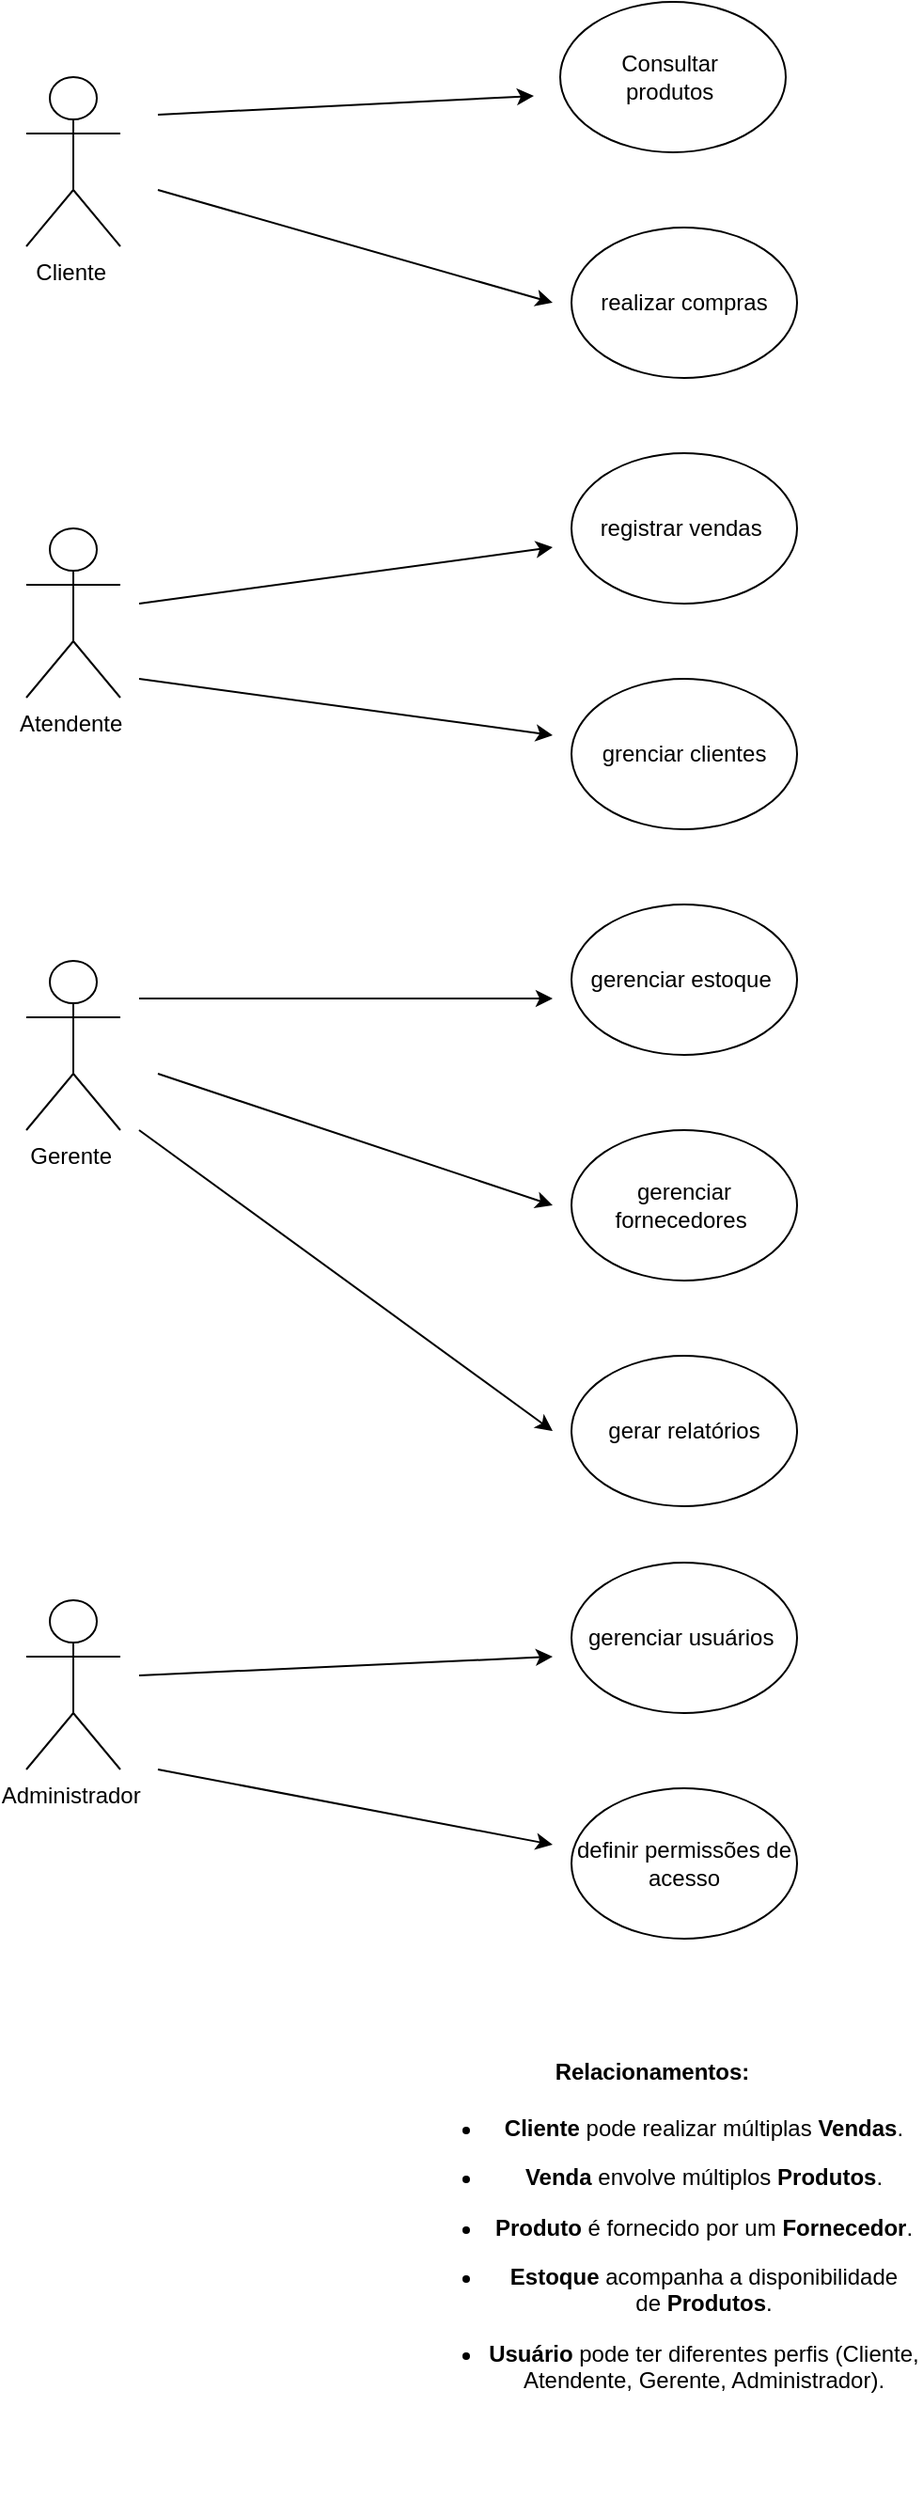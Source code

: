 <mxfile version="26.1.3" pages="2">
  <diagram name="Página-1" id="sWfgixjWHeO8c0Mxbd4D">
    <mxGraphModel dx="1674" dy="772" grid="1" gridSize="10" guides="1" tooltips="1" connect="1" arrows="1" fold="1" page="1" pageScale="1" pageWidth="827" pageHeight="1169" math="0" shadow="0">
      <root>
        <mxCell id="0" />
        <mxCell id="1" parent="0" />
        <mxCell id="v0tHmXXchPKx3lBYuXAE-4" value="&lt;font style=&quot;vertical-align: inherit;&quot;&gt;&lt;font style=&quot;vertical-align: inherit;&quot;&gt;Cliente&amp;nbsp;&lt;/font&gt;&lt;/font&gt;" style="shape=umlActor;verticalLabelPosition=bottom;verticalAlign=top;html=1;outlineConnect=0;" vertex="1" parent="1">
          <mxGeometry x="70" y="40" width="50" height="90" as="geometry" />
        </mxCell>
        <mxCell id="v0tHmXXchPKx3lBYuXAE-5" value="&lt;font style=&quot;vertical-align: inherit;&quot;&gt;&lt;font style=&quot;vertical-align: inherit;&quot;&gt;Consultar&amp;nbsp;&lt;/font&gt;&lt;/font&gt;&lt;div&gt;&lt;font style=&quot;vertical-align: inherit;&quot;&gt;&lt;font style=&quot;vertical-align: inherit;&quot;&gt;produtos&amp;nbsp;&lt;/font&gt;&lt;/font&gt;&lt;/div&gt;" style="ellipse;whiteSpace=wrap;html=1;" vertex="1" parent="1">
          <mxGeometry x="354" width="120" height="80" as="geometry" />
        </mxCell>
        <mxCell id="v0tHmXXchPKx3lBYuXAE-6" value="&lt;font style=&quot;vertical-align: inherit;&quot;&gt;&lt;font style=&quot;vertical-align: inherit;&quot;&gt;realizar compras&lt;/font&gt;&lt;/font&gt;" style="ellipse;whiteSpace=wrap;html=1;" vertex="1" parent="1">
          <mxGeometry x="360" y="120" width="120" height="80" as="geometry" />
        </mxCell>
        <mxCell id="v0tHmXXchPKx3lBYuXAE-7" value="&lt;font style=&quot;vertical-align: inherit;&quot;&gt;&lt;font style=&quot;vertical-align: inherit;&quot;&gt;registrar vendas&amp;nbsp;&lt;/font&gt;&lt;/font&gt;" style="ellipse;whiteSpace=wrap;html=1;" vertex="1" parent="1">
          <mxGeometry x="360" y="240" width="120" height="80" as="geometry" />
        </mxCell>
        <mxCell id="v0tHmXXchPKx3lBYuXAE-8" value="&lt;font style=&quot;vertical-align: inherit;&quot;&gt;&lt;font style=&quot;vertical-align: inherit;&quot;&gt;grenciar clientes&lt;/font&gt;&lt;/font&gt;" style="ellipse;whiteSpace=wrap;html=1;" vertex="1" parent="1">
          <mxGeometry x="360" y="360" width="120" height="80" as="geometry" />
        </mxCell>
        <mxCell id="v0tHmXXchPKx3lBYuXAE-9" value="&lt;font style=&quot;vertical-align: inherit;&quot;&gt;&lt;font style=&quot;vertical-align: inherit;&quot;&gt;gerenciar estoque&amp;nbsp;&lt;/font&gt;&lt;/font&gt;" style="ellipse;whiteSpace=wrap;html=1;" vertex="1" parent="1">
          <mxGeometry x="360" y="480" width="120" height="80" as="geometry" />
        </mxCell>
        <mxCell id="v0tHmXXchPKx3lBYuXAE-11" value="&lt;font style=&quot;vertical-align: inherit;&quot;&gt;&lt;font style=&quot;vertical-align: inherit;&quot;&gt;gerenciar fornecedores&amp;nbsp;&lt;/font&gt;&lt;/font&gt;" style="ellipse;whiteSpace=wrap;html=1;" vertex="1" parent="1">
          <mxGeometry x="360" y="600" width="120" height="80" as="geometry" />
        </mxCell>
        <mxCell id="v0tHmXXchPKx3lBYuXAE-12" value="&lt;font style=&quot;vertical-align: inherit;&quot;&gt;&lt;font style=&quot;vertical-align: inherit;&quot;&gt;gerar relatórios&lt;/font&gt;&lt;/font&gt;" style="ellipse;whiteSpace=wrap;html=1;" vertex="1" parent="1">
          <mxGeometry x="360" y="720" width="120" height="80" as="geometry" />
        </mxCell>
        <mxCell id="v0tHmXXchPKx3lBYuXAE-13" value="&lt;font style=&quot;vertical-align: inherit;&quot;&gt;&lt;font style=&quot;vertical-align: inherit;&quot;&gt;gerenciar usuários&amp;nbsp;&lt;/font&gt;&lt;/font&gt;" style="ellipse;whiteSpace=wrap;html=1;" vertex="1" parent="1">
          <mxGeometry x="360" y="830" width="120" height="80" as="geometry" />
        </mxCell>
        <mxCell id="v0tHmXXchPKx3lBYuXAE-14" value="&lt;font style=&quot;vertical-align: inherit;&quot;&gt;&lt;font style=&quot;vertical-align: inherit;&quot;&gt;definir permissões de acesso&lt;/font&gt;&lt;/font&gt;" style="ellipse;whiteSpace=wrap;html=1;" vertex="1" parent="1">
          <mxGeometry x="360" y="950" width="120" height="80" as="geometry" />
        </mxCell>
        <mxCell id="v0tHmXXchPKx3lBYuXAE-15" value="" style="endArrow=classic;html=1;rounded=0;" edge="1" parent="1">
          <mxGeometry width="50" height="50" relative="1" as="geometry">
            <mxPoint x="140" y="60" as="sourcePoint" />
            <mxPoint x="340" y="50" as="targetPoint" />
          </mxGeometry>
        </mxCell>
        <mxCell id="v0tHmXXchPKx3lBYuXAE-16" value="" style="endArrow=classic;html=1;rounded=0;" edge="1" parent="1">
          <mxGeometry width="50" height="50" relative="1" as="geometry">
            <mxPoint x="140" y="100" as="sourcePoint" />
            <mxPoint x="350" y="160" as="targetPoint" />
          </mxGeometry>
        </mxCell>
        <mxCell id="v0tHmXXchPKx3lBYuXAE-17" value="&lt;font style=&quot;vertical-align: inherit;&quot;&gt;&lt;font style=&quot;vertical-align: inherit;&quot;&gt;Atendente&amp;nbsp;&lt;/font&gt;&lt;/font&gt;" style="shape=umlActor;verticalLabelPosition=bottom;verticalAlign=top;html=1;outlineConnect=0;" vertex="1" parent="1">
          <mxGeometry x="70" y="280" width="50" height="90" as="geometry" />
        </mxCell>
        <mxCell id="v0tHmXXchPKx3lBYuXAE-18" value="" style="endArrow=classic;html=1;rounded=0;" edge="1" parent="1">
          <mxGeometry width="50" height="50" relative="1" as="geometry">
            <mxPoint x="130" y="320" as="sourcePoint" />
            <mxPoint x="350" y="290" as="targetPoint" />
          </mxGeometry>
        </mxCell>
        <mxCell id="v0tHmXXchPKx3lBYuXAE-19" value="" style="endArrow=classic;html=1;rounded=0;" edge="1" parent="1">
          <mxGeometry width="50" height="50" relative="1" as="geometry">
            <mxPoint x="130" y="360" as="sourcePoint" />
            <mxPoint x="350" y="390" as="targetPoint" />
          </mxGeometry>
        </mxCell>
        <mxCell id="v0tHmXXchPKx3lBYuXAE-20" value="&lt;font style=&quot;vertical-align: inherit;&quot;&gt;&lt;font style=&quot;vertical-align: inherit;&quot;&gt;Gerente&amp;nbsp;&lt;/font&gt;&lt;/font&gt;" style="shape=umlActor;verticalLabelPosition=bottom;verticalAlign=top;html=1;outlineConnect=0;" vertex="1" parent="1">
          <mxGeometry x="70" y="510" width="50" height="90" as="geometry" />
        </mxCell>
        <mxCell id="v0tHmXXchPKx3lBYuXAE-21" value="" style="endArrow=classic;html=1;rounded=0;" edge="1" parent="1">
          <mxGeometry width="50" height="50" relative="1" as="geometry">
            <mxPoint x="130" y="530" as="sourcePoint" />
            <mxPoint x="350" y="530" as="targetPoint" />
          </mxGeometry>
        </mxCell>
        <mxCell id="v0tHmXXchPKx3lBYuXAE-22" value="" style="endArrow=classic;html=1;rounded=0;" edge="1" parent="1">
          <mxGeometry width="50" height="50" relative="1" as="geometry">
            <mxPoint x="140" y="570" as="sourcePoint" />
            <mxPoint x="350" y="640" as="targetPoint" />
          </mxGeometry>
        </mxCell>
        <mxCell id="v0tHmXXchPKx3lBYuXAE-23" value="" style="endArrow=classic;html=1;rounded=0;" edge="1" parent="1">
          <mxGeometry width="50" height="50" relative="1" as="geometry">
            <mxPoint x="130" y="600" as="sourcePoint" />
            <mxPoint x="350" y="760" as="targetPoint" />
          </mxGeometry>
        </mxCell>
        <mxCell id="v0tHmXXchPKx3lBYuXAE-24" value="&lt;font style=&quot;vertical-align: inherit;&quot;&gt;&lt;font style=&quot;vertical-align: inherit;&quot;&gt;Administrador&amp;nbsp;&lt;/font&gt;&lt;/font&gt;" style="shape=umlActor;verticalLabelPosition=bottom;verticalAlign=top;html=1;outlineConnect=0;" vertex="1" parent="1">
          <mxGeometry x="70" y="850" width="50" height="90" as="geometry" />
        </mxCell>
        <mxCell id="v0tHmXXchPKx3lBYuXAE-25" value="" style="endArrow=classic;html=1;rounded=0;" edge="1" parent="1">
          <mxGeometry width="50" height="50" relative="1" as="geometry">
            <mxPoint x="130" y="890" as="sourcePoint" />
            <mxPoint x="350" y="880" as="targetPoint" />
          </mxGeometry>
        </mxCell>
        <mxCell id="v0tHmXXchPKx3lBYuXAE-26" value="" style="endArrow=classic;html=1;rounded=0;" edge="1" parent="1">
          <mxGeometry width="50" height="50" relative="1" as="geometry">
            <mxPoint x="140" y="940" as="sourcePoint" />
            <mxPoint x="350" y="980" as="targetPoint" />
          </mxGeometry>
        </mxCell>
        <mxCell id="BwEVX3FiPKF1MfOAmweP-1" value="&#xa;&lt;h4&gt;&lt;strong&gt;Relacionamentos:&lt;/strong&gt;&lt;/h4&gt;&lt;ul&gt;&lt;li style=&quot;margin-left: 15px;&quot;&gt;&lt;p&gt;&lt;strong&gt;Cliente&lt;/strong&gt;&lt;span&gt;&amp;nbsp;&lt;/span&gt;pode realizar múltiplas&lt;span&gt;&amp;nbsp;&lt;/span&gt;&lt;strong&gt;Vendas&lt;/strong&gt;.&lt;/p&gt;&lt;/li&gt;&lt;li style=&quot;margin-left: 15px;&quot;&gt;&lt;p&gt;&lt;strong&gt;Venda&lt;/strong&gt;&lt;span&gt;&amp;nbsp;&lt;/span&gt;envolve múltiplos&lt;span&gt;&amp;nbsp;&lt;/span&gt;&lt;strong&gt;Produtos&lt;/strong&gt;.&lt;/p&gt;&lt;/li&gt;&lt;li style=&quot;margin-left: 15px;&quot;&gt;&lt;p&gt;&lt;strong&gt;Produto&lt;/strong&gt;&lt;span&gt;&amp;nbsp;&lt;/span&gt;é fornecido por um&lt;span&gt;&amp;nbsp;&lt;/span&gt;&lt;strong&gt;Fornecedor&lt;/strong&gt;.&lt;/p&gt;&lt;/li&gt;&lt;li style=&quot;margin-left: 15px;&quot;&gt;&lt;p&gt;&lt;strong&gt;Estoque&lt;/strong&gt;&lt;span&gt;&amp;nbsp;&lt;/span&gt;acompanha a disponibilidade de&lt;span&gt;&amp;nbsp;&lt;/span&gt;&lt;strong&gt;Produtos&lt;/strong&gt;.&lt;/p&gt;&lt;/li&gt;&lt;li style=&quot;margin-left: 15px;&quot;&gt;&lt;p&gt;&lt;strong&gt;Usuário&lt;/strong&gt;&lt;span&gt;&amp;nbsp;&lt;/span&gt;pode ter diferentes perfis (Cliente, Atendente, Gerente, Administrador).&lt;/p&gt;&lt;/li&gt;&lt;/ul&gt;&lt;div&gt;&lt;br style=&quot;color: rgb(80, 0, 80); font-family: Arial, Helvetica, sans-serif; font-size: small; font-style: normal; font-variant-ligatures: normal; font-variant-caps: normal; font-weight: 400; letter-spacing: normal; orphans: 2; text-align: start; text-indent: 0px; text-transform: none; widows: 2; word-spacing: 0px; -webkit-text-stroke-width: 0px; white-space: normal; background-color: rgb(255, 255, 255); text-decoration-thickness: initial; text-decoration-style: initial; text-decoration-color: initial;&quot;&gt;&#xa;&#xa;&lt;/div&gt;" style="text;html=1;align=center;verticalAlign=middle;whiteSpace=wrap;rounded=0;" vertex="1" parent="1">
          <mxGeometry x="260" y="1180" width="286" height="30" as="geometry" />
        </mxCell>
      </root>
    </mxGraphModel>
  </diagram>
  <diagram id="dQlB-NYSxoowuHJCYUNT" name="Página-2">
    <mxGraphModel dx="1674" dy="772" grid="1" gridSize="10" guides="1" tooltips="1" connect="1" arrows="1" fold="1" page="1" pageScale="1" pageWidth="827" pageHeight="1169" math="0" shadow="0">
      <root>
        <mxCell id="0" />
        <mxCell id="1" parent="0" />
        <mxCell id="T70u4W1akDLJQMQWuNZQ-2" value="venda" style="swimlane;fontStyle=0;childLayout=stackLayout;horizontal=1;startSize=26;horizontalStack=0;resizeParent=1;resizeParentMax=0;resizeLast=0;collapsible=1;marginBottom=0;align=center;fontSize=14;" vertex="1" parent="1">
          <mxGeometry x="220" y="205" width="160" height="180" as="geometry">
            <mxRectangle x="360" y="230" width="80" height="30" as="alternateBounds" />
          </mxGeometry>
        </mxCell>
        <mxCell id="T70u4W1akDLJQMQWuNZQ-3" value="&lt;font style=&quot;vertical-align: inherit;&quot;&gt;&lt;font style=&quot;vertical-align: inherit;&quot;&gt;itens:List&amp;lt;Produto&amp;gt;&lt;/font&gt;&lt;/font&gt;" style="text;strokeColor=none;fillColor=none;spacingLeft=4;spacingRight=4;overflow=hidden;rotatable=0;points=[[0,0.5],[1,0.5]];portConstraint=eastwest;fontSize=12;whiteSpace=wrap;html=1;" vertex="1" parent="T70u4W1akDLJQMQWuNZQ-2">
          <mxGeometry y="26" width="160" height="30" as="geometry" />
        </mxCell>
        <mxCell id="T70u4W1akDLJQMQWuNZQ-4" value="&lt;font style=&quot;vertical-align: inherit;&quot;&gt;&lt;font style=&quot;vertical-align: inherit;&quot;&gt;cliente:cliente&lt;/font&gt;&lt;/font&gt;" style="text;strokeColor=none;fillColor=none;spacingLeft=4;spacingRight=4;overflow=hidden;rotatable=0;points=[[0,0.5],[1,0.5]];portConstraint=eastwest;fontSize=12;whiteSpace=wrap;html=1;" vertex="1" parent="T70u4W1akDLJQMQWuNZQ-2">
          <mxGeometry y="56" width="160" height="30" as="geometry" />
        </mxCell>
        <mxCell id="T70u4W1akDLJQMQWuNZQ-48" value="&lt;font style=&quot;vertical-align: inherit;&quot;&gt;&lt;font style=&quot;vertical-align: inherit;&quot;&gt;atendente:usuário&amp;nbsp;&lt;/font&gt;&lt;/font&gt;" style="text;strokeColor=none;fillColor=none;spacingLeft=4;spacingRight=4;overflow=hidden;rotatable=0;points=[[0,0.5],[1,0.5]];portConstraint=eastwest;fontSize=12;whiteSpace=wrap;html=1;" vertex="1" parent="T70u4W1akDLJQMQWuNZQ-2">
          <mxGeometry y="86" width="160" height="30" as="geometry" />
        </mxCell>
        <mxCell id="T70u4W1akDLJQMQWuNZQ-49" value="&lt;font style=&quot;vertical-align: inherit;&quot;&gt;&lt;font style=&quot;vertical-align: inherit;&quot;&gt;data:date&lt;/font&gt;&lt;/font&gt;" style="text;strokeColor=none;fillColor=none;spacingLeft=4;spacingRight=4;overflow=hidden;rotatable=0;points=[[0,0.5],[1,0.5]];portConstraint=eastwest;fontSize=12;whiteSpace=wrap;html=1;" vertex="1" parent="T70u4W1akDLJQMQWuNZQ-2">
          <mxGeometry y="116" width="160" height="30" as="geometry" />
        </mxCell>
        <mxCell id="T70u4W1akDLJQMQWuNZQ-5" value="&lt;font style=&quot;vertical-align: inherit;&quot;&gt;&lt;font style=&quot;vertical-align: inherit;&quot;&gt;total:float&lt;/font&gt;&lt;/font&gt;" style="text;strokeColor=none;fillColor=none;spacingLeft=4;spacingRight=4;overflow=hidden;rotatable=0;points=[[0,0.5],[1,0.5]];portConstraint=eastwest;fontSize=12;whiteSpace=wrap;html=1;" vertex="1" parent="T70u4W1akDLJQMQWuNZQ-2">
          <mxGeometry y="146" width="160" height="34" as="geometry" />
        </mxCell>
        <mxCell id="T70u4W1akDLJQMQWuNZQ-19" value="ciente" style="swimlane;fontStyle=0;childLayout=stackLayout;horizontal=1;startSize=26;horizontalStack=0;resizeParent=1;resizeParentMax=0;resizeLast=0;collapsible=1;marginBottom=0;align=center;fontSize=14;" vertex="1" parent="1">
          <mxGeometry y="220" width="170" height="120" as="geometry" />
        </mxCell>
        <mxCell id="T70u4W1akDLJQMQWuNZQ-27" value="&lt;font style=&quot;vertical-align: inherit;&quot;&gt;&lt;font style=&quot;vertical-align: inherit;&quot;&gt;nome:string&lt;/font&gt;&lt;/font&gt;" style="text;strokeColor=none;fillColor=none;spacingLeft=4;spacingRight=4;overflow=hidden;rotatable=0;points=[[0,0.5],[1,0.5]];portConstraint=eastwest;fontSize=12;whiteSpace=wrap;html=1;" vertex="1" parent="T70u4W1akDLJQMQWuNZQ-19">
          <mxGeometry y="26" width="170" height="30" as="geometry" />
        </mxCell>
        <mxCell id="T70u4W1akDLJQMQWuNZQ-21" value="&lt;font style=&quot;vertical-align: inherit;&quot;&gt;&lt;font style=&quot;vertical-align: inherit;&quot;&gt;contato:string&lt;/font&gt;&lt;/font&gt;" style="text;strokeColor=none;fillColor=none;spacingLeft=4;spacingRight=4;overflow=hidden;rotatable=0;points=[[0,0.5],[1,0.5]];portConstraint=eastwest;fontSize=12;whiteSpace=wrap;html=1;" vertex="1" parent="T70u4W1akDLJQMQWuNZQ-19">
          <mxGeometry y="56" width="170" height="30" as="geometry" />
        </mxCell>
        <mxCell id="T70u4W1akDLJQMQWuNZQ-22" value="&lt;font style=&quot;vertical-align: inherit;&quot;&gt;&lt;font style=&quot;vertical-align: inherit;&quot;&gt;históricoCompras:list&amp;lt;Venda&amp;gt;:&lt;/font&gt;&lt;/font&gt;" style="text;strokeColor=none;fillColor=none;spacingLeft=4;spacingRight=4;overflow=hidden;rotatable=0;points=[[0,0.5],[1,0.5]];portConstraint=eastwest;fontSize=12;whiteSpace=wrap;html=1;" vertex="1" parent="T70u4W1akDLJQMQWuNZQ-19">
          <mxGeometry y="86" width="170" height="34" as="geometry" />
        </mxCell>
        <mxCell id="T70u4W1akDLJQMQWuNZQ-23" value="produto" style="swimlane;fontStyle=0;childLayout=stackLayout;horizontal=1;startSize=26;horizontalStack=0;resizeParent=1;resizeParentMax=0;resizeLast=0;collapsible=1;marginBottom=0;align=center;fontSize=14;" vertex="1" parent="1">
          <mxGeometry x="420" y="220" width="160" height="150" as="geometry" />
        </mxCell>
        <mxCell id="T70u4W1akDLJQMQWuNZQ-24" value="&lt;font style=&quot;vertical-align: inherit;&quot;&gt;&lt;font style=&quot;vertical-align: inherit;&quot;&gt;nome:string&amp;nbsp;&lt;/font&gt;&lt;/font&gt;" style="text;strokeColor=none;fillColor=none;spacingLeft=4;spacingRight=4;overflow=hidden;rotatable=0;points=[[0,0.5],[1,0.5]];portConstraint=eastwest;fontSize=12;whiteSpace=wrap;html=1;" vertex="1" parent="T70u4W1akDLJQMQWuNZQ-23">
          <mxGeometry y="26" width="160" height="30" as="geometry" />
        </mxCell>
        <mxCell id="T70u4W1akDLJQMQWuNZQ-25" value="&lt;font style=&quot;vertical-align: inherit;&quot;&gt;&lt;font style=&quot;vertical-align: inherit;&quot;&gt;preço:float&lt;/font&gt;&lt;/font&gt;" style="text;strokeColor=none;fillColor=none;spacingLeft=4;spacingRight=4;overflow=hidden;rotatable=0;points=[[0,0.5],[1,0.5]];portConstraint=eastwest;fontSize=12;whiteSpace=wrap;html=1;" vertex="1" parent="T70u4W1akDLJQMQWuNZQ-23">
          <mxGeometry y="56" width="160" height="30" as="geometry" />
        </mxCell>
        <mxCell id="T70u4W1akDLJQMQWuNZQ-46" value="" style="endArrow=none;html=1;rounded=0;" edge="1" parent="T70u4W1akDLJQMQWuNZQ-23">
          <mxGeometry width="50" height="50" relative="1" as="geometry">
            <mxPoint y="150" as="sourcePoint" />
            <mxPoint y="80" as="targetPoint" />
          </mxGeometry>
        </mxCell>
        <mxCell id="T70u4W1akDLJQMQWuNZQ-26" value="&lt;font style=&quot;vertical-align: inherit;&quot;&gt;&lt;font style=&quot;vertical-align: inherit;&quot;&gt;&lt;font style=&quot;vertical-align: inherit;&quot;&gt;&lt;font style=&quot;vertical-align: inherit;&quot;&gt;&lt;font style=&quot;vertical-align: inherit;&quot;&gt;&lt;font style=&quot;vertical-align: inherit;&quot;&gt;&lt;font style=&quot;vertical-align: inherit;&quot;&gt;&lt;font style=&quot;vertical-align: inherit;&quot;&gt;quantidade:int&lt;/font&gt;&lt;/font&gt;&lt;/font&gt;&lt;/font&gt;&lt;/font&gt;&lt;/font&gt;&lt;/font&gt;&lt;/font&gt;&lt;div&gt;&lt;font style=&quot;vertical-align: inherit;&quot;&gt;&lt;font style=&quot;vertical-align: inherit;&quot;&gt;&lt;br&gt;&lt;/font&gt;&lt;/font&gt;&lt;/div&gt;&lt;div&gt;&lt;font style=&quot;vertical-align: inherit;&quot;&gt;&lt;font style=&quot;vertical-align: inherit;&quot;&gt;&lt;font style=&quot;vertical-align: inherit;&quot;&gt;&lt;font style=&quot;vertical-align: inherit;&quot;&gt;&lt;font style=&quot;vertical-align: inherit;&quot;&gt;&lt;font style=&quot;vertical-align: inherit;&quot;&gt;&lt;font style=&quot;vertical-align: inherit;&quot;&gt;&lt;font style=&quot;vertical-align: inherit;&quot;&gt;fornecedor:fornecedor&lt;/font&gt;&lt;/font&gt;&lt;/font&gt;&lt;/font&gt;&lt;/font&gt;&lt;/font&gt;&lt;/font&gt;&lt;/font&gt;&lt;/div&gt;" style="text;strokeColor=none;fillColor=none;spacingLeft=4;spacingRight=4;overflow=hidden;rotatable=0;points=[[0,0.5],[1,0.5]];portConstraint=eastwest;fontSize=12;whiteSpace=wrap;html=1;" vertex="1" parent="T70u4W1akDLJQMQWuNZQ-23">
          <mxGeometry y="86" width="160" height="64" as="geometry" />
        </mxCell>
        <mxCell id="T70u4W1akDLJQMQWuNZQ-28" value="fornecedor" style="swimlane;fontStyle=0;childLayout=stackLayout;horizontal=1;startSize=26;horizontalStack=0;resizeParent=1;resizeParentMax=0;resizeLast=0;collapsible=1;marginBottom=0;align=center;fontSize=14;" vertex="1" parent="1">
          <mxGeometry x="627" y="222" width="200" height="116" as="geometry" />
        </mxCell>
        <mxCell id="T70u4W1akDLJQMQWuNZQ-29" value="&lt;font style=&quot;vertical-align: inherit;&quot;&gt;&lt;font style=&quot;vertical-align: inherit;&quot;&gt;nome:string&lt;/font&gt;&lt;/font&gt;" style="text;strokeColor=none;fillColor=none;spacingLeft=4;spacingRight=4;overflow=hidden;rotatable=0;points=[[0,0.5],[1,0.5]];portConstraint=eastwest;fontSize=12;whiteSpace=wrap;html=1;" vertex="1" parent="T70u4W1akDLJQMQWuNZQ-28">
          <mxGeometry y="26" width="200" height="30" as="geometry" />
        </mxCell>
        <mxCell id="T70u4W1akDLJQMQWuNZQ-30" value="&lt;font style=&quot;vertical-align: inherit;&quot;&gt;&lt;font style=&quot;vertical-align: inherit;&quot;&gt;contato:string&lt;/font&gt;&lt;/font&gt;" style="text;strokeColor=none;fillColor=none;spacingLeft=4;spacingRight=4;overflow=hidden;rotatable=0;points=[[0,0.5],[1,0.5]];portConstraint=eastwest;fontSize=12;whiteSpace=wrap;html=1;" vertex="1" parent="T70u4W1akDLJQMQWuNZQ-28">
          <mxGeometry y="56" width="200" height="30" as="geometry" />
        </mxCell>
        <mxCell id="T70u4W1akDLJQMQWuNZQ-31" value="&lt;font style=&quot;vertical-align: inherit;&quot;&gt;&lt;font style=&quot;vertical-align: inherit;&quot;&gt;produtorFornecidos:List&amp;lt;Produto&amp;gt;&lt;/font&gt;&lt;/font&gt;" style="text;strokeColor=none;fillColor=none;spacingLeft=4;spacingRight=4;overflow=hidden;rotatable=0;points=[[0,0.5],[1,0.5]];portConstraint=eastwest;fontSize=12;whiteSpace=wrap;html=1;" vertex="1" parent="T70u4W1akDLJQMQWuNZQ-28">
          <mxGeometry y="86" width="200" height="30" as="geometry" />
        </mxCell>
        <mxCell id="T70u4W1akDLJQMQWuNZQ-32" value="estoque" style="swimlane;fontStyle=0;childLayout=stackLayout;horizontal=1;startSize=26;horizontalStack=0;resizeParent=1;resizeParentMax=0;resizeLast=0;collapsible=1;marginBottom=0;align=center;fontSize=14;" vertex="1" parent="1">
          <mxGeometry x="420" y="420" width="160" height="86" as="geometry" />
        </mxCell>
        <mxCell id="T70u4W1akDLJQMQWuNZQ-33" value="&lt;font style=&quot;vertical-align: inherit;&quot;&gt;&lt;font style=&quot;vertical-align: inherit;&quot;&gt;produto:produto&lt;/font&gt;&lt;/font&gt;" style="text;strokeColor=none;fillColor=none;spacingLeft=4;spacingRight=4;overflow=hidden;rotatable=0;points=[[0,0.5],[1,0.5]];portConstraint=eastwest;fontSize=12;whiteSpace=wrap;html=1;" vertex="1" parent="T70u4W1akDLJQMQWuNZQ-32">
          <mxGeometry y="26" width="160" height="30" as="geometry" />
        </mxCell>
        <mxCell id="T70u4W1akDLJQMQWuNZQ-34" value="&lt;font style=&quot;vertical-align: inherit;&quot;&gt;&lt;font style=&quot;vertical-align: inherit;&quot;&gt;quantidadeDisponível:int&lt;/font&gt;&lt;/font&gt;" style="text;strokeColor=none;fillColor=none;spacingLeft=4;spacingRight=4;overflow=hidden;rotatable=0;points=[[0,0.5],[1,0.5]];portConstraint=eastwest;fontSize=12;whiteSpace=wrap;html=1;" vertex="1" parent="T70u4W1akDLJQMQWuNZQ-32">
          <mxGeometry y="56" width="160" height="30" as="geometry" />
        </mxCell>
        <mxCell id="T70u4W1akDLJQMQWuNZQ-36" value="usuário" style="swimlane;fontStyle=0;childLayout=stackLayout;horizontal=1;startSize=26;horizontalStack=0;resizeParent=1;resizeParentMax=0;resizeLast=0;collapsible=1;marginBottom=0;align=center;fontSize=14;" vertex="1" parent="1">
          <mxGeometry x="214.5" y="520" width="171" height="130" as="geometry" />
        </mxCell>
        <mxCell id="T70u4W1akDLJQMQWuNZQ-37" value="&lt;font style=&quot;vertical-align: inherit;&quot;&gt;&lt;font style=&quot;vertical-align: inherit;&quot;&gt;login:string&lt;/font&gt;&lt;/font&gt;" style="text;strokeColor=none;fillColor=none;spacingLeft=4;spacingRight=4;overflow=hidden;rotatable=0;points=[[0,0.5],[1,0.5]];portConstraint=eastwest;fontSize=12;whiteSpace=wrap;html=1;" vertex="1" parent="T70u4W1akDLJQMQWuNZQ-36">
          <mxGeometry y="26" width="171" height="30" as="geometry" />
        </mxCell>
        <mxCell id="T70u4W1akDLJQMQWuNZQ-38" value="&lt;font style=&quot;vertical-align: inherit;&quot;&gt;&lt;font style=&quot;vertical-align: inherit;&quot;&gt;senha:string&lt;/font&gt;&lt;/font&gt;" style="text;strokeColor=none;fillColor=none;spacingLeft=4;spacingRight=4;overflow=hidden;rotatable=0;points=[[0,0.5],[1,0.5]];portConstraint=eastwest;fontSize=12;whiteSpace=wrap;html=1;" vertex="1" parent="T70u4W1akDLJQMQWuNZQ-36">
          <mxGeometry y="56" width="171" height="30" as="geometry" />
        </mxCell>
        <mxCell id="T70u4W1akDLJQMQWuNZQ-39" value="&lt;font style=&quot;vertical-align: inherit;&quot;&gt;&lt;font style=&quot;vertical-align: inherit;&quot;&gt;perfil:Enum(cliente,atendente,&lt;/font&gt;&lt;/font&gt;&lt;div&gt;&lt;font style=&quot;vertical-align: inherit;&quot;&gt;&lt;font style=&quot;vertical-align: inherit;&quot;&gt;&lt;font style=&quot;vertical-align: inherit;&quot;&gt;&lt;font style=&quot;vertical-align: inherit;&quot;&gt;grente,administrador)&lt;/font&gt;&lt;/font&gt;&lt;/font&gt;&lt;/font&gt;&lt;/div&gt;" style="text;strokeColor=none;fillColor=none;spacingLeft=4;spacingRight=4;overflow=hidden;rotatable=0;points=[[0,0.5],[1,0.5]];portConstraint=eastwest;fontSize=12;whiteSpace=wrap;html=1;" vertex="1" parent="T70u4W1akDLJQMQWuNZQ-36">
          <mxGeometry y="86" width="171" height="44" as="geometry" />
        </mxCell>
        <mxCell id="T70u4W1akDLJQMQWuNZQ-47" value="" style="endArrow=none;html=1;rounded=0;" edge="1" parent="1">
          <mxGeometry width="50" height="50" relative="1" as="geometry">
            <mxPoint x="620" y="180" as="sourcePoint" />
            <mxPoint x="620" y="110" as="targetPoint" />
          </mxGeometry>
        </mxCell>
        <mxCell id="4Py0vMAQzZfvg8eddtBP-1" value="" style="endArrow=classic;html=1;rounded=0;" edge="1" parent="1">
          <mxGeometry width="50" height="50" relative="1" as="geometry">
            <mxPoint x="170" y="279.5" as="sourcePoint" />
            <mxPoint x="220" y="280" as="targetPoint" />
          </mxGeometry>
        </mxCell>
        <mxCell id="4Py0vMAQzZfvg8eddtBP-2" value="" style="endArrow=classic;html=1;rounded=0;" edge="1" parent="1">
          <mxGeometry width="50" height="50" relative="1" as="geometry">
            <mxPoint x="380" y="279.5" as="sourcePoint" />
            <mxPoint x="420" y="280" as="targetPoint" />
          </mxGeometry>
        </mxCell>
        <mxCell id="4Py0vMAQzZfvg8eddtBP-4" value="" style="endArrow=classic;html=1;rounded=0;" edge="1" parent="1">
          <mxGeometry width="50" height="50" relative="1" as="geometry">
            <mxPoint x="577" y="279.5" as="sourcePoint" />
            <mxPoint x="627" y="279.5" as="targetPoint" />
          </mxGeometry>
        </mxCell>
        <mxCell id="4Py0vMAQzZfvg8eddtBP-7" value="" style="endArrow=classic;html=1;rounded=0;" edge="1" parent="1">
          <mxGeometry width="50" height="50" relative="1" as="geometry">
            <mxPoint x="499.5" y="370" as="sourcePoint" />
            <mxPoint x="499.5" y="420" as="targetPoint" />
          </mxGeometry>
        </mxCell>
        <mxCell id="4Py0vMAQzZfvg8eddtBP-8" value="" style="endArrow=classic;html=1;rounded=0;" edge="1" parent="1">
          <mxGeometry width="50" height="50" relative="1" as="geometry">
            <mxPoint x="299.5" y="385" as="sourcePoint" />
            <mxPoint x="299.5" y="515" as="targetPoint" />
          </mxGeometry>
        </mxCell>
        <mxCell id="W16qZRAwy6IeE73UYWKA-1" value="&lt;br&gt;&lt;div style=&quot;color: rgb(34, 34, 34); font-family: Arial, Helvetica, sans-serif; font-size: small; font-style: normal; font-variant-ligatures: normal; font-variant-caps: normal; font-weight: 400; letter-spacing: normal; orphans: 2; text-align: start; text-indent: 0px; text-transform: none; widows: 2; word-spacing: 0px; -webkit-text-stroke-width: 0px; white-space: normal; background-color: rgb(255, 255, 255); text-decoration-thickness: initial; text-decoration-style: initial; text-decoration-color: initial;&quot; dir=&quot;ltr&quot;&gt;&lt;h4&gt;&lt;strong&gt;&amp;nbsp; &amp;nbsp; &amp;nbsp; &amp;nbsp; &amp;nbsp; &amp;nbsp;Relacionamentos:&lt;/strong&gt;&lt;/h4&gt;&lt;ul&gt;&lt;li style=&quot;margin-left: 15px;&quot;&gt;&lt;p&gt;O&lt;span&gt;&amp;nbsp;&lt;/span&gt;&lt;strong&gt;Cliente&lt;/strong&gt;&lt;span&gt;&amp;nbsp;&lt;/span&gt;pode&lt;span&gt;&amp;nbsp;&lt;/span&gt;&lt;strong&gt;Consultar produtos&lt;/strong&gt;&lt;span&gt;&amp;nbsp;&lt;/span&gt;e&lt;span&gt;&amp;nbsp;&lt;/span&gt;&lt;strong&gt;Realizar compras&lt;/strong&gt;.&lt;/p&gt;&lt;/li&gt;&lt;li style=&quot;margin-left: 15px;&quot;&gt;&lt;p&gt;O&lt;span&gt;&amp;nbsp;&lt;/span&gt;&lt;strong&gt;Atendente&lt;/strong&gt;&lt;span&gt;&amp;nbsp;&lt;/span&gt;pode&lt;span&gt;&amp;nbsp;&lt;/span&gt;&lt;strong&gt;Registrar vendas&lt;/strong&gt;&lt;span&gt;&amp;nbsp;&lt;/span&gt;e&lt;span&gt;&amp;nbsp;&lt;/span&gt;&lt;strong&gt;Gerenciar clientes&lt;/strong&gt;.&lt;/p&gt;&lt;/li&gt;&lt;li style=&quot;margin-left: 15px;&quot;&gt;&lt;p&gt;O&lt;span&gt;&amp;nbsp;&lt;/span&gt;&lt;strong&gt;Gerente&lt;/strong&gt;&lt;span&gt;&amp;nbsp;&lt;/span&gt;pode&lt;span&gt;&amp;nbsp;&lt;/span&gt;&lt;strong&gt;Gerenciar estoque&lt;/strong&gt;,&lt;span&gt;&amp;nbsp;&lt;/span&gt;&lt;strong&gt;Gerenciar fornecedores&lt;/strong&gt;&lt;span&gt;&amp;nbsp;&lt;/span&gt;e&lt;span&gt;&amp;nbsp;&lt;/span&gt;&lt;strong&gt;Gerar relatórios&lt;/strong&gt;.&lt;/p&gt;&lt;/li&gt;&lt;/ul&gt;&lt;/div&gt;&lt;div style=&quot;cursor: pointer; outline: none; padding: 10px 0px; width: 22px; margin: 2px 0px 0px; color: rgb(34, 34, 34); font-family: Arial, Helvetica, sans-serif; font-size: small; font-style: normal; font-variant-ligatures: normal; font-variant-caps: normal; font-weight: 400; letter-spacing: normal; orphans: 2; text-align: start; text-indent: 0px; text-transform: none; widows: 2; word-spacing: 0px; -webkit-text-stroke-width: 0px; white-space: normal; background-color: rgb(255, 255, 255); text-decoration-thickness: initial; text-decoration-style: initial; text-decoration-color: initial;&quot; class=&quot;yj6qo ajU&quot;&gt;&lt;br&gt;&lt;br&gt;&lt;/div&gt;" style="text;html=1;align=center;verticalAlign=middle;whiteSpace=wrap;rounded=0;" vertex="1" parent="1">
          <mxGeometry x="320" y="830" width="160" height="30" as="geometry" />
        </mxCell>
      </root>
    </mxGraphModel>
  </diagram>
</mxfile>
